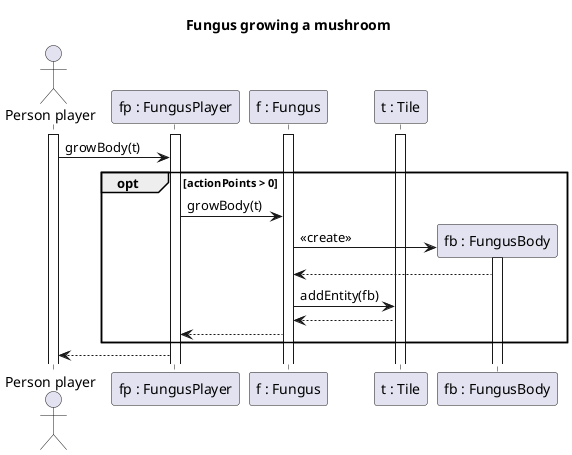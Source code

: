 @startuml Fungus mushroom

title Fungus growing a mushroom

actor "Person player" as Ac
participant "fp : FungusPlayer" as Fp
participant "f : Fungus" as F
participant "t : Tile" as T
participant "fb : FungusBody" as Fb

activate Ac
activate Fp
activate F
activate T

Ac -> Fp : growBody(t)
opt actionPoints > 0
Fp -> F : growBody(t)
F -> Fb ** : <<create>>
activate Fb
Fb --> F
F -> T : addEntity(fb)
T --> F
F --> Fp
end
Fp --> Ac


@enduml